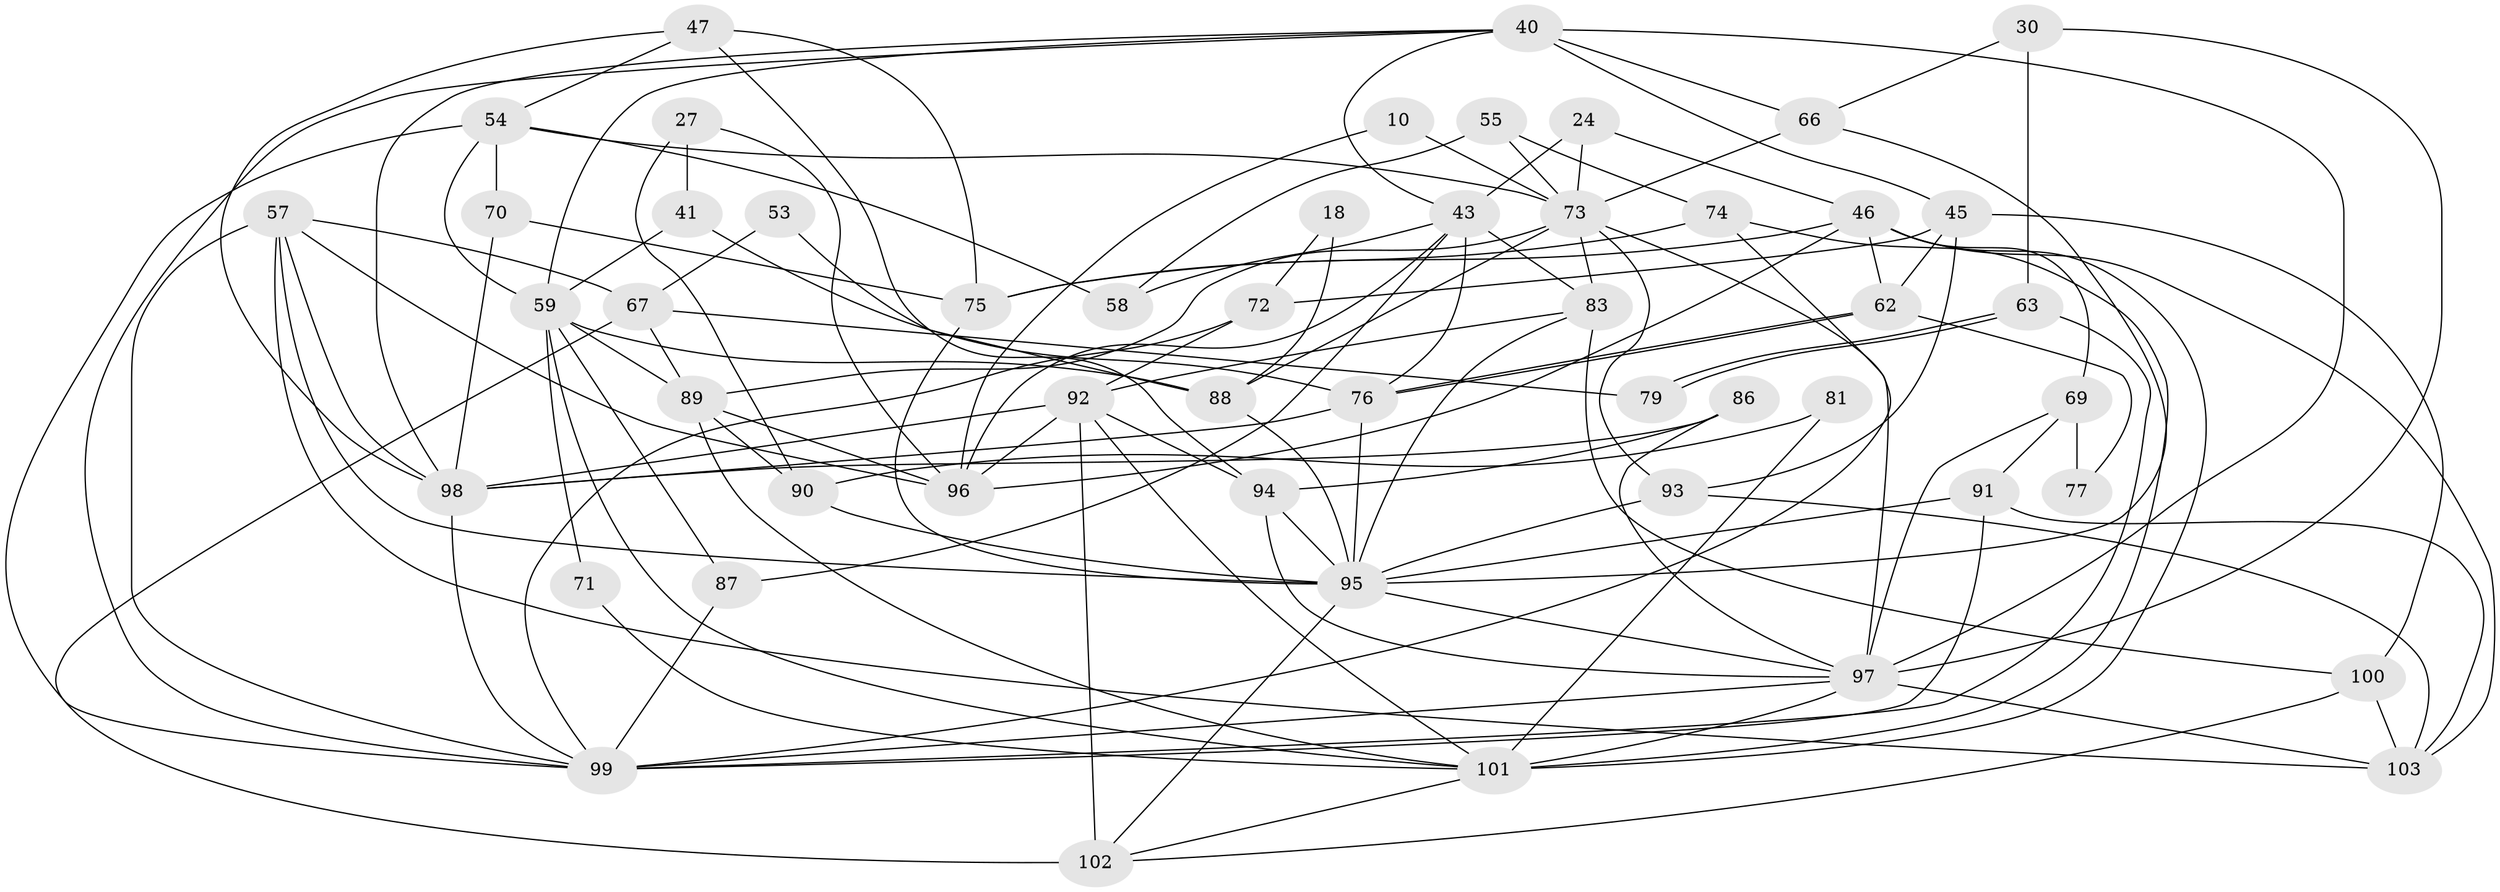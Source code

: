 // original degree distribution, {3: 0.24271844660194175, 8: 0.019417475728155338, 5: 0.24271844660194175, 2: 0.13592233009708737, 4: 0.2815533980582524, 7: 0.038834951456310676, 6: 0.038834951456310676}
// Generated by graph-tools (version 1.1) at 2025/51/03/09/25 04:51:27]
// undirected, 51 vertices, 127 edges
graph export_dot {
graph [start="1"]
  node [color=gray90,style=filled];
  10;
  18;
  24 [super="+22"];
  27;
  30 [super="+26"];
  40 [super="+14+16+35"];
  41 [super="+1"];
  43 [super="+9"];
  45 [super="+29"];
  46;
  47 [super="+17"];
  53;
  54;
  55 [super="+21"];
  57 [super="+7+19"];
  58;
  59 [super="+51+39"];
  62;
  63;
  66;
  67;
  69;
  70;
  71;
  72;
  73 [super="+3"];
  74;
  75 [super="+36"];
  76 [super="+13+50"];
  77;
  79;
  81;
  83 [super="+8+42"];
  86 [super="+33"];
  87;
  88;
  89 [super="+44+48"];
  90;
  91;
  92 [super="+85"];
  93;
  94 [super="+56"];
  95 [super="+82+84"];
  96 [super="+61+4"];
  97 [super="+52+5+6+80"];
  98 [super="+60+49"];
  99 [super="+37"];
  100;
  101 [super="+11+64+68"];
  102 [super="+31"];
  103 [super="+78"];
  10 -- 73;
  10 -- 96;
  18 -- 88;
  18 -- 72;
  24 -- 43 [weight=2];
  24 -- 73 [weight=2];
  24 -- 46;
  27 -- 41 [weight=2];
  27 -- 90;
  27 -- 96;
  30 -- 66 [weight=2];
  30 -- 97 [weight=2];
  30 -- 63;
  40 -- 43;
  40 -- 97 [weight=3];
  40 -- 66 [weight=2];
  40 -- 59 [weight=2];
  40 -- 45;
  40 -- 98 [weight=2];
  40 -- 99;
  41 -- 76;
  41 -- 59;
  43 -- 96 [weight=2];
  43 -- 58;
  43 -- 87;
  43 -- 83;
  43 -- 76 [weight=2];
  45 -- 93;
  45 -- 72;
  45 -- 100;
  45 -- 62;
  46 -- 101;
  46 -- 62;
  46 -- 69;
  46 -- 75;
  46 -- 103 [weight=2];
  46 -- 96;
  47 -- 94;
  47 -- 54;
  47 -- 98;
  47 -- 75;
  53 -- 67;
  53 -- 88;
  54 -- 70;
  54 -- 58;
  54 -- 59;
  54 -- 73;
  54 -- 99;
  55 -- 74;
  55 -- 73;
  55 -- 58;
  57 -- 103 [weight=2];
  57 -- 67;
  57 -- 95 [weight=2];
  57 -- 96 [weight=2];
  57 -- 98;
  57 -- 99;
  59 -- 71;
  59 -- 89;
  59 -- 101;
  59 -- 87;
  59 -- 88;
  62 -- 76;
  62 -- 76;
  62 -- 77;
  63 -- 79;
  63 -- 79;
  63 -- 99;
  66 -- 73;
  66 -- 95;
  67 -- 102;
  67 -- 79;
  67 -- 89;
  69 -- 91;
  69 -- 77;
  69 -- 97;
  70 -- 75;
  70 -- 98;
  71 -- 101;
  72 -- 92 [weight=2];
  72 -- 99;
  73 -- 93;
  73 -- 88;
  73 -- 97;
  73 -- 83;
  73 -- 89 [weight=2];
  74 -- 75;
  74 -- 99;
  74 -- 101;
  75 -- 95;
  76 -- 95;
  76 -- 98;
  81 -- 90;
  81 -- 101;
  83 -- 92;
  83 -- 100;
  83 -- 95;
  86 -- 94;
  86 -- 98 [weight=2];
  86 -- 97;
  87 -- 99 [weight=2];
  88 -- 95;
  89 -- 96;
  89 -- 90;
  89 -- 101;
  90 -- 95;
  91 -- 103;
  91 -- 99;
  91 -- 95;
  92 -- 101 [weight=2];
  92 -- 98 [weight=2];
  92 -- 96;
  92 -- 94 [weight=2];
  92 -- 102;
  93 -- 103;
  93 -- 95;
  94 -- 95;
  94 -- 97;
  95 -- 97 [weight=2];
  95 -- 102;
  97 -- 103;
  97 -- 99 [weight=2];
  97 -- 101 [weight=3];
  98 -- 99;
  100 -- 103;
  100 -- 102;
  101 -- 102;
}
